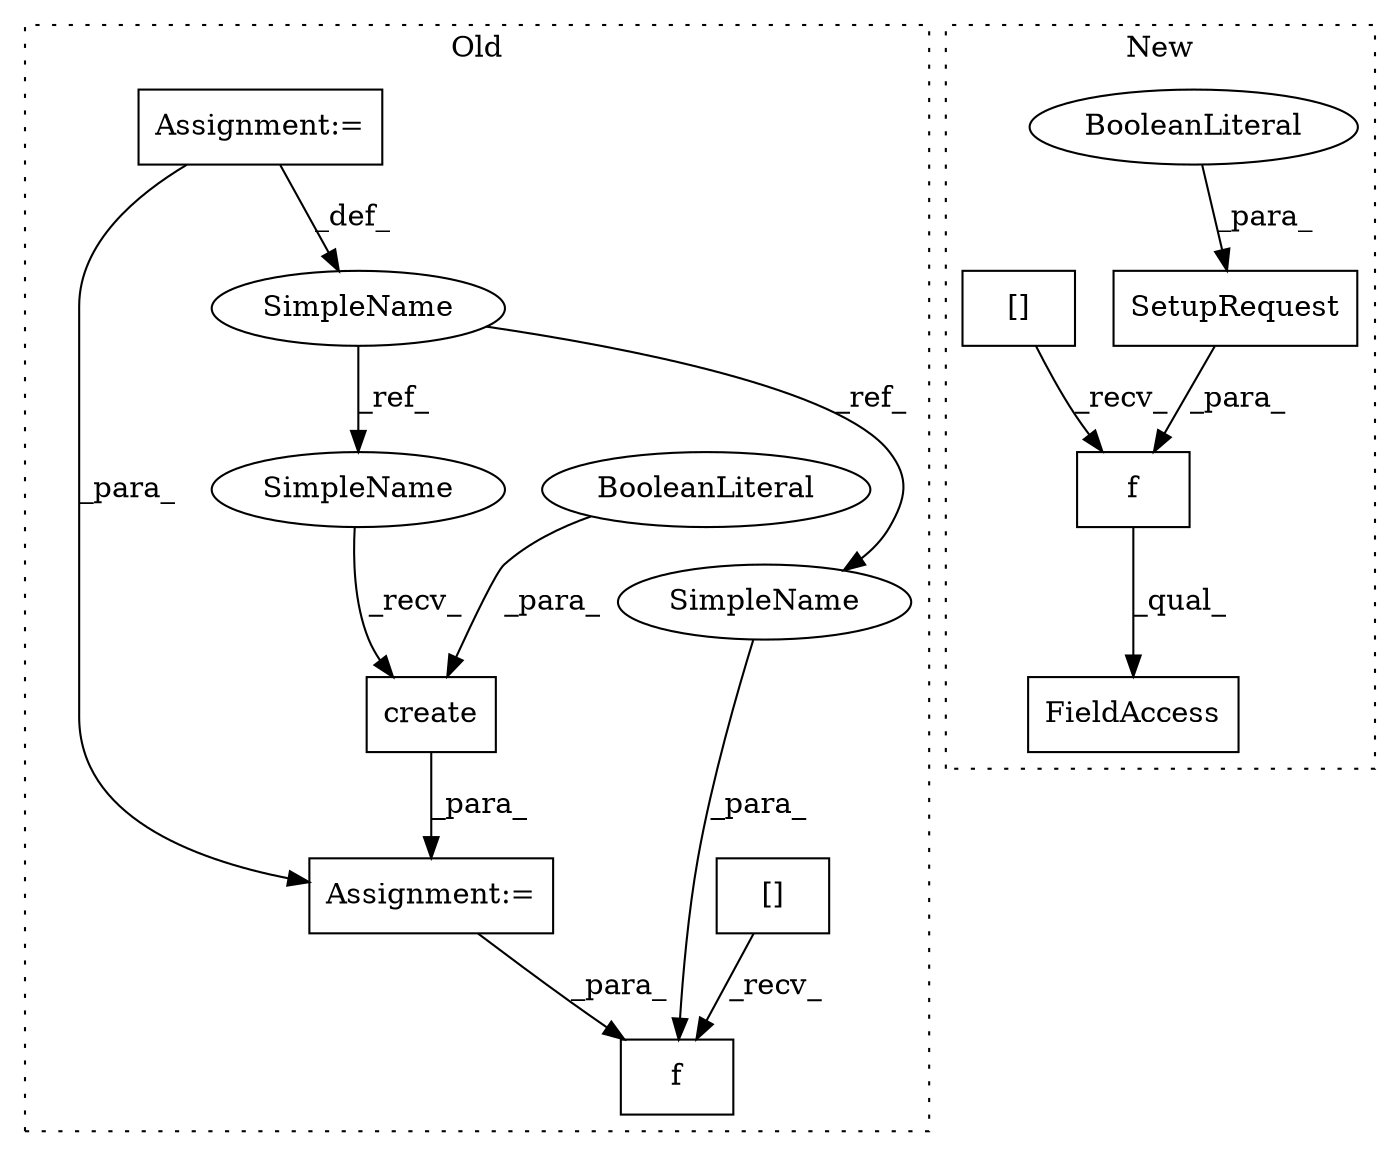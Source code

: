 digraph G {
subgraph cluster0 {
1 [label="create" a="32" s="4602,4640" l="7,1" shape="box"];
3 [label="SimpleName" a="42" s="4506" l="9" shape="ellipse"];
4 [label="f" a="32" s="4682,4698" l="2,1" shape="box"];
5 [label="[]" a="2" s="4655,4680" l="4,1" shape="box"];
9 [label="BooleanLiteral" a="9" s="4636" l="4" shape="ellipse"];
11 [label="Assignment:=" a="7" s="4506" l="9" shape="box"];
12 [label="Assignment:=" a="7" s="4591" l="1" shape="box"];
13 [label="SimpleName" a="42" s="4684" l="9" shape="ellipse"];
14 [label="SimpleName" a="42" s="4592" l="9" shape="ellipse"];
label = "Old";
style="dotted";
}
subgraph cluster1 {
2 [label="SetupRequest" a="32" s="4897,4927" l="13,1" shape="box"];
6 [label="FieldAccess" a="22" s="5000" l="21" shape="box"];
7 [label="f" a="32" s="4895,4928" l="2,1" shape="box"];
8 [label="[]" a="2" s="4884,4893" l="4,1" shape="box"];
10 [label="BooleanLiteral" a="9" s="4923" l="4" shape="ellipse"];
label = "New";
style="dotted";
}
1 -> 12 [label="_para_"];
2 -> 7 [label="_para_"];
3 -> 14 [label="_ref_"];
3 -> 13 [label="_ref_"];
5 -> 4 [label="_recv_"];
7 -> 6 [label="_qual_"];
8 -> 7 [label="_recv_"];
9 -> 1 [label="_para_"];
10 -> 2 [label="_para_"];
11 -> 12 [label="_para_"];
11 -> 3 [label="_def_"];
12 -> 4 [label="_para_"];
13 -> 4 [label="_para_"];
14 -> 1 [label="_recv_"];
}